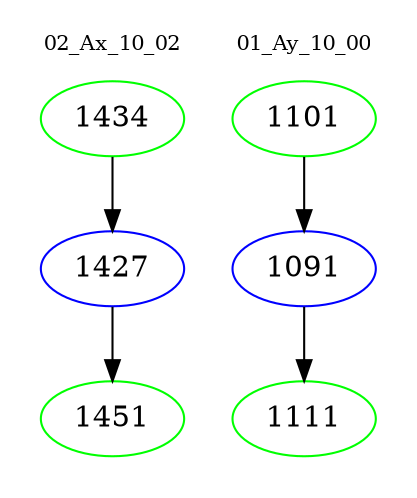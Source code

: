 digraph{
subgraph cluster_0 {
color = white
label = "02_Ax_10_02";
fontsize=10;
T0_1434 [label="1434", color="green"]
T0_1434 -> T0_1427 [color="black"]
T0_1427 [label="1427", color="blue"]
T0_1427 -> T0_1451 [color="black"]
T0_1451 [label="1451", color="green"]
}
subgraph cluster_1 {
color = white
label = "01_Ay_10_00";
fontsize=10;
T1_1101 [label="1101", color="green"]
T1_1101 -> T1_1091 [color="black"]
T1_1091 [label="1091", color="blue"]
T1_1091 -> T1_1111 [color="black"]
T1_1111 [label="1111", color="green"]
}
}
